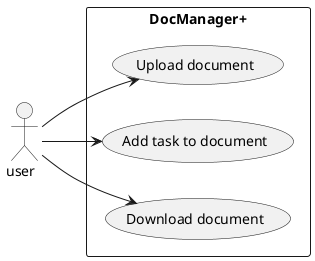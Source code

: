 @startuml
left to right direction
actor "user  " as fc
rectangle DocManager+ {
  usecase "Upload document" as UC1
  usecase "Add task to document" as UC2
  usecase "Download document" as UC3
}
fc --> UC1
fc --> UC2
fc --> UC3
@enduml
